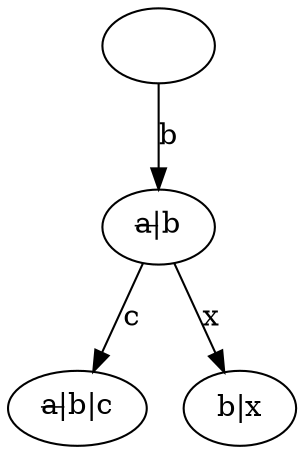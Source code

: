 digraph {

    root [label=""];
    bc [label=<<s>a|</s>b|c>];
    b [label=<<s>a|</s>b>];
    bx [label="b|x"];

    root -> b [label="b"];
    b -> bx [label="x"];
    b -> bc [label="c"];
}

